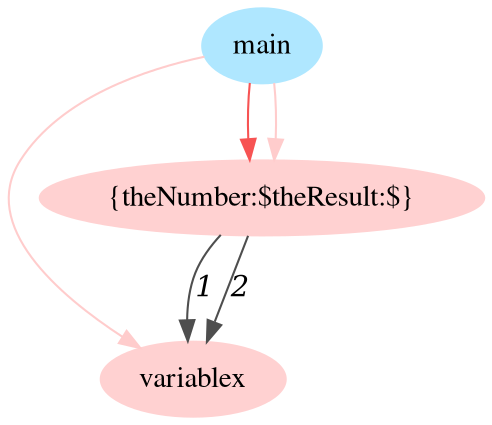 digraph g{node_2612 [shape=ellipse, style=filled, color="#afe7ff", fontname="Times", label="main" ]
node_2622 [shape=ellipse, style=filled, color="#ffd1d1", fontname="Times", label="variablex" ]
node_2626 [shape=ellipse, style=filled, color="#ffd1d1", fontname="Times", label="{theNumber:$theResult:$}" ]
node_2626 -> node_2622 [dir=forward, arrowHead=normal, fontname="Times-Italic", arrowsize=1, color="#4e4e4e", label="1" ]
node_2626 -> node_2622 [dir=forward, arrowHead=normal, fontname="Times-Italic", arrowsize=1, color="#4e4e4e", label="2" ]
node_2612 -> node_2626 [dir=forward, arrowHead=normal, fontname="Times-Italic", arrowsize=1, color="#f75353", label="" ]
node_2612 -> node_2622 [dir=forward, arrowHead=normal, fontname="Times-Italic", arrowsize=1, color="#ffcccc", label="" ]
node_2612 -> node_2626 [dir=forward, arrowHead=normal, fontname="Times-Italic", arrowsize=1, color="#ffcccc", label="" ]
}